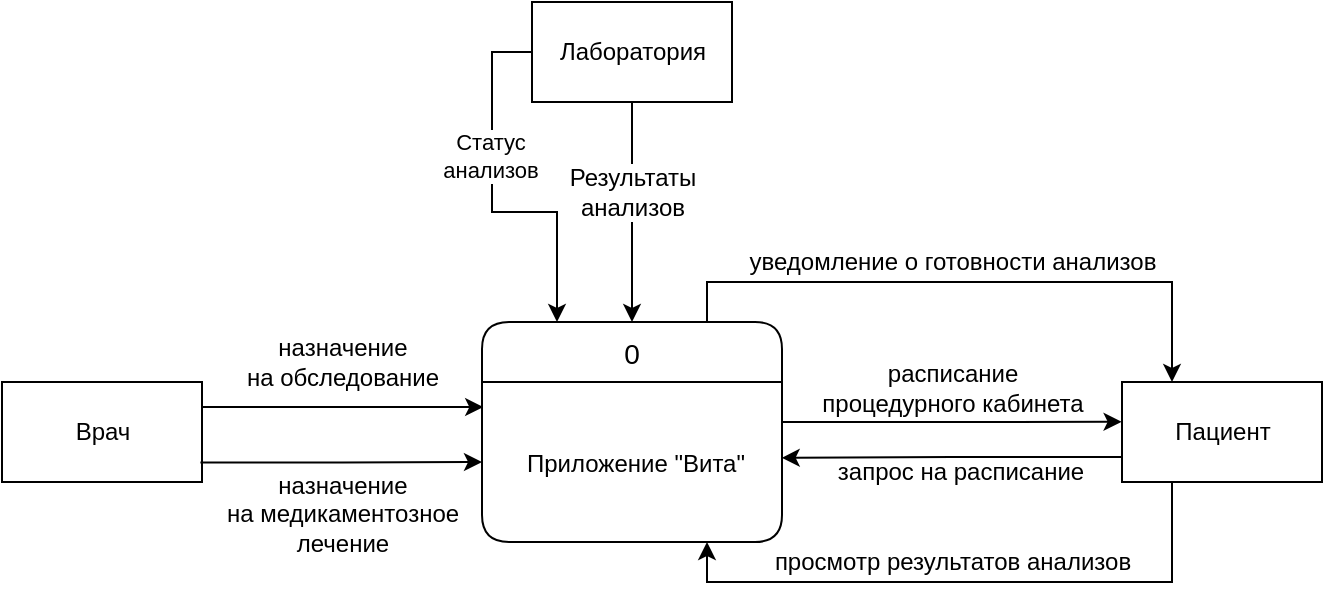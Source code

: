 <mxfile version="20.8.3" type="google" pages="2"><diagram id="FZimzOWbiY0pmrnXrLaN" name="DFD контекстная"><mxGraphModel grid="1" page="1" gridSize="10" guides="1" tooltips="1" connect="1" arrows="1" fold="1" pageScale="1" pageWidth="827" pageHeight="1169" math="0" shadow="0"><root><mxCell id="0"/><mxCell id="1" parent="0"/><mxCell id="RU-TVPNNqWl3OJB07chf-4" style="edgeStyle=orthogonalEdgeStyle;rounded=0;orthogonalLoop=1;jettySize=auto;html=1;exitX=1;exitY=0.25;exitDx=0;exitDy=0;entryX=0.004;entryY=0.157;entryDx=0;entryDy=0;entryPerimeter=0;" edge="1" parent="1" source="komNeLyyzliTDDAAMzvB-3" target="rhUK0AfXt017CsrgmApv-2"><mxGeometry relative="1" as="geometry"/></mxCell><mxCell id="komNeLyyzliTDDAAMzvB-3" value="Врач" style="html=1;dashed=0;whitespace=wrap;" vertex="1" parent="1"><mxGeometry x="90" y="-850" width="100" height="50" as="geometry"/></mxCell><mxCell id="RU-TVPNNqWl3OJB07chf-19" style="edgeStyle=orthogonalEdgeStyle;rounded=0;orthogonalLoop=1;jettySize=auto;html=1;exitX=0.5;exitY=1;exitDx=0;exitDy=0;entryX=0.5;entryY=0;entryDx=0;entryDy=0;" edge="1" parent="1" source="komNeLyyzliTDDAAMzvB-4" target="rhUK0AfXt017CsrgmApv-1"><mxGeometry relative="1" as="geometry"/></mxCell><mxCell id="qAJvGI7rFDdZyx1vnWUo-1" style="edgeStyle=orthogonalEdgeStyle;rounded=0;orthogonalLoop=1;jettySize=auto;html=1;exitX=0;exitY=0.5;exitDx=0;exitDy=0;entryX=0.25;entryY=0;entryDx=0;entryDy=0;" edge="1" parent="1" source="komNeLyyzliTDDAAMzvB-4" target="rhUK0AfXt017CsrgmApv-1"><mxGeometry relative="1" as="geometry"/></mxCell><mxCell id="qAJvGI7rFDdZyx1vnWUo-2" value="Статус&lt;br&gt;анализов" style="edgeLabel;html=1;align=center;verticalAlign=middle;resizable=0;points=[];" connectable="0" vertex="1" parent="qAJvGI7rFDdZyx1vnWUo-1"><mxGeometry x="-0.236" y="-1" relative="1" as="geometry"><mxPoint as="offset"/></mxGeometry></mxCell><mxCell id="komNeLyyzliTDDAAMzvB-4" value="Лаборатория" style="html=1;dashed=0;whitespace=wrap;" vertex="1" parent="1"><mxGeometry x="355" y="-1040" width="100" height="50" as="geometry"/></mxCell><mxCell id="RU-TVPNNqWl3OJB07chf-8" style="edgeStyle=orthogonalEdgeStyle;rounded=0;orthogonalLoop=1;jettySize=auto;html=1;exitX=0;exitY=0.75;exitDx=0;exitDy=0;entryX=0.999;entryY=0.474;entryDx=0;entryDy=0;entryPerimeter=0;" edge="1" parent="1" source="komNeLyyzliTDDAAMzvB-5" target="rhUK0AfXt017CsrgmApv-2"><mxGeometry relative="1" as="geometry"/></mxCell><mxCell id="RU-TVPNNqWl3OJB07chf-13" style="edgeStyle=orthogonalEdgeStyle;rounded=0;orthogonalLoop=1;jettySize=auto;html=1;exitX=0.25;exitY=1;exitDx=0;exitDy=0;entryX=0.75;entryY=1;entryDx=0;entryDy=0;" edge="1" parent="1" source="komNeLyyzliTDDAAMzvB-5" target="rhUK0AfXt017CsrgmApv-2"><mxGeometry relative="1" as="geometry"/></mxCell><mxCell id="komNeLyyzliTDDAAMzvB-5" value="Пациент" style="html=1;dashed=0;whitespace=wrap;" vertex="1" parent="1"><mxGeometry x="650" y="-850" width="100" height="50" as="geometry"/></mxCell><mxCell id="RU-TVPNNqWl3OJB07chf-15" style="edgeStyle=orthogonalEdgeStyle;rounded=0;orthogonalLoop=1;jettySize=auto;html=1;exitX=0.75;exitY=0;exitDx=0;exitDy=0;entryX=0.25;entryY=0;entryDx=0;entryDy=0;" edge="1" parent="1" source="rhUK0AfXt017CsrgmApv-1" target="komNeLyyzliTDDAAMzvB-5"><mxGeometry relative="1" as="geometry"/></mxCell><mxCell id="rhUK0AfXt017CsrgmApv-1" value="0" style="swimlane;childLayout=stackLayout;horizontal=1;startSize=30;horizontalStack=0;rounded=1;fontSize=14;fontStyle=0;strokeWidth=1;resizeParent=0;resizeLast=1;shadow=0;dashed=0;align=center;fillColor=#FFFFFF;" vertex="1" parent="1"><mxGeometry x="330" y="-880" width="150" height="110" as="geometry"/></mxCell><mxCell id="rhUK0AfXt017CsrgmApv-2" value="Приложение &quot;Вита&quot;" style="align=center;strokeColor=none;fillColor=none;spacingLeft=4;fontSize=12;verticalAlign=middle;resizable=0;rotatable=0;part=1;" vertex="1" parent="rhUK0AfXt017CsrgmApv-1"><mxGeometry y="30" width="150" height="80" as="geometry"/></mxCell><mxCell id="RU-TVPNNqWl3OJB07chf-6" style="edgeStyle=orthogonalEdgeStyle;rounded=0;orthogonalLoop=1;jettySize=auto;html=1;exitX=0.992;exitY=0.805;exitDx=0;exitDy=0;entryX=0;entryY=0.5;entryDx=0;entryDy=0;exitPerimeter=0;" edge="1" parent="1" source="komNeLyyzliTDDAAMzvB-3" target="rhUK0AfXt017CsrgmApv-2"><mxGeometry relative="1" as="geometry"/></mxCell><mxCell id="RU-TVPNNqWl3OJB07chf-9" style="edgeStyle=orthogonalEdgeStyle;rounded=0;orthogonalLoop=1;jettySize=auto;html=1;exitX=1;exitY=0.25;exitDx=0;exitDy=0;entryX=-0.002;entryY=0.398;entryDx=0;entryDy=0;entryPerimeter=0;" edge="1" parent="1" source="rhUK0AfXt017CsrgmApv-2" target="komNeLyyzliTDDAAMzvB-5"><mxGeometry relative="1" as="geometry"/></mxCell><mxCell id="RU-TVPNNqWl3OJB07chf-11" value="запрос на расписание" style="text;html=1;align=center;verticalAlign=middle;resizable=0;points=[];autosize=1;strokeColor=none;fillColor=none;" vertex="1" parent="1"><mxGeometry x="494" y="-820" width="150" height="30" as="geometry"/></mxCell><mxCell id="RU-TVPNNqWl3OJB07chf-12" value="расписание&lt;br&gt;процедурного кабинета" style="text;html=1;align=center;verticalAlign=middle;resizable=0;points=[];autosize=1;strokeColor=none;fillColor=none;" vertex="1" parent="1"><mxGeometry x="490" y="-867" width="150" height="40" as="geometry"/></mxCell><mxCell id="RU-TVPNNqWl3OJB07chf-14" value="просмотр результатов анализов" style="text;html=1;align=center;verticalAlign=middle;resizable=0;points=[];autosize=1;strokeColor=none;fillColor=none;" vertex="1" parent="1"><mxGeometry x="465" y="-775" width="200" height="30" as="geometry"/></mxCell><mxCell id="RU-TVPNNqWl3OJB07chf-16" value="уведомление о готовности анализов" style="text;html=1;align=center;verticalAlign=middle;resizable=0;points=[];autosize=1;strokeColor=none;fillColor=none;" vertex="1" parent="1"><mxGeometry x="450" y="-925" width="230" height="30" as="geometry"/></mxCell><mxCell id="RU-TVPNNqWl3OJB07chf-17" value="Результаты&lt;br&gt;анализов" style="text;html=1;align=center;verticalAlign=middle;resizable=0;points=[];autosize=1;strokeColor=none;fillColor=none;labelBackgroundColor=default;" vertex="1" parent="1"><mxGeometry x="360" y="-965" width="90" height="40" as="geometry"/></mxCell><mxCell id="RU-TVPNNqWl3OJB07chf-20" value="назначение&lt;br&gt;на обследование" style="text;html=1;align=center;verticalAlign=middle;resizable=0;points=[];autosize=1;strokeColor=none;fillColor=none;" vertex="1" parent="1"><mxGeometry x="200" y="-880" width="120" height="40" as="geometry"/></mxCell><mxCell id="RU-TVPNNqWl3OJB07chf-21" value="назначение&lt;br&gt;на медикаментозное&lt;br&gt;лечение" style="text;html=1;align=center;verticalAlign=middle;resizable=0;points=[];autosize=1;strokeColor=none;fillColor=none;" vertex="1" parent="1"><mxGeometry x="190" y="-814" width="140" height="60" as="geometry"/></mxCell></root></mxGraphModel></diagram><diagram id="5hfhekeH1kYWlCb4wukP" name="DFD логические"><mxGraphModel grid="1" page="1" gridSize="10" guides="1" tooltips="1" connect="1" arrows="1" fold="1" pageScale="1" pageWidth="827" pageHeight="1169" math="0" shadow="0"><root><mxCell id="0"/><mxCell id="1" parent="0"/><mxCell id="XAUNoU0ry3f5EZz99u9u-22" style="edgeStyle=orthogonalEdgeStyle;rounded=0;orthogonalLoop=1;jettySize=auto;html=1;exitX=0.25;exitY=1;exitDx=0;exitDy=0;entryX=1;entryY=0.25;entryDx=0;entryDy=0;fontSize=10;startArrow=none;startFill=0;" edge="1" parent="1" source="a9Sl7O8uez9xCAdCzFx1-50" target="TyFQIvKSNbhwDLeUT2OL-1"><mxGeometry relative="1" as="geometry"/></mxCell><mxCell id="ZBP5Z6lvCJidB1eb_-PR-6" value="сдача анализов" style="edgeLabel;html=1;align=center;verticalAlign=middle;resizable=0;points=[];" connectable="0" vertex="1" parent="XAUNoU0ry3f5EZz99u9u-22"><mxGeometry x="-0.017" y="-1" relative="1" as="geometry"><mxPoint as="offset"/></mxGeometry></mxCell><mxCell id="a9Sl7O8uez9xCAdCzFx1-50" value="Пациент" style="html=1;fontSize=11;" vertex="1" parent="1"><mxGeometry x="594" y="-982" width="110" height="50" as="geometry"/></mxCell><mxCell id="XAUNoU0ry3f5EZz99u9u-19" style="edgeStyle=orthogonalEdgeStyle;rounded=0;orthogonalLoop=1;jettySize=auto;html=1;exitX=0.5;exitY=1;exitDx=0;exitDy=0;entryX=0.5;entryY=0;entryDx=0;entryDy=0;fontSize=10;startArrow=none;startFill=0;" edge="1" parent="1" source="a9Sl7O8uez9xCAdCzFx1-51" target="TyFQIvKSNbhwDLeUT2OL-1"><mxGeometry relative="1" as="geometry"/></mxCell><mxCell id="a9Sl7O8uez9xCAdCzFx1-51" value="Врач" style="html=1;fontSize=11;" vertex="1" parent="1"><mxGeometry x="304" y="-1092" width="110" height="50" as="geometry"/></mxCell><mxCell id="a9Sl7O8uez9xCAdCzFx1-52" value="Пациент" style="html=1;fontSize=11;" vertex="1" parent="1"><mxGeometry x="164" y="-437" width="110" height="50" as="geometry"/></mxCell><mxCell id="XAUNoU0ry3f5EZz99u9u-31" style="edgeStyle=orthogonalEdgeStyle;rounded=0;orthogonalLoop=1;jettySize=auto;html=1;exitX=0.75;exitY=1;exitDx=0;exitDy=0;entryX=1;entryY=0.5;entryDx=0;entryDy=0;fontSize=10;startArrow=none;startFill=0;" edge="1" parent="1" source="a9Sl7O8uez9xCAdCzFx1-53" target="jfRJq12P8PdNFq7zpwv4-2"><mxGeometry relative="1" as="geometry"/></mxCell><mxCell id="a9Sl7O8uez9xCAdCzFx1-53" value="Врач" style="html=1;fontSize=11;" vertex="1" parent="1"><mxGeometry x="564" y="-437" width="110" height="50" as="geometry"/></mxCell><mxCell id="ZBP5Z6lvCJidB1eb_-PR-11" style="edgeStyle=orthogonalEdgeStyle;rounded=0;orthogonalLoop=1;jettySize=auto;html=1;exitX=0;exitY=0.75;exitDx=0;exitDy=0;entryX=0.25;entryY=1;entryDx=0;entryDy=0;" edge="1" parent="1" source="a9Sl7O8uez9xCAdCzFx1-55" target="TyFQIvKSNbhwDLeUT2OL-2"><mxGeometry relative="1" as="geometry"/></mxCell><mxCell id="ZBP5Z6lvCJidB1eb_-PR-12" value="результаты&lt;br&gt;анализов" style="edgeLabel;html=1;align=center;verticalAlign=middle;resizable=0;points=[];" connectable="0" vertex="1" parent="ZBP5Z6lvCJidB1eb_-PR-11"><mxGeometry x="-0.039" relative="1" as="geometry"><mxPoint as="offset"/></mxGeometry></mxCell><mxCell id="ZBP5Z6lvCJidB1eb_-PR-13" style="edgeStyle=orthogonalEdgeStyle;rounded=0;orthogonalLoop=1;jettySize=auto;html=1;exitX=0;exitY=0.5;exitDx=0;exitDy=0;entryX=0.5;entryY=1;entryDx=0;entryDy=0;" edge="1" parent="1" source="a9Sl7O8uez9xCAdCzFx1-55" target="TyFQIvKSNbhwDLeUT2OL-2"><mxGeometry relative="1" as="geometry"/></mxCell><mxCell id="ZBP5Z6lvCJidB1eb_-PR-14" value="статус&lt;br&gt;анализов" style="edgeLabel;html=1;align=center;verticalAlign=middle;resizable=0;points=[];" connectable="0" vertex="1" parent="ZBP5Z6lvCJidB1eb_-PR-13"><mxGeometry x="0.106" y="-1" relative="1" as="geometry"><mxPoint as="offset"/></mxGeometry></mxCell><mxCell id="a9Sl7O8uez9xCAdCzFx1-55" value="Лаборатория" style="html=1;fontSize=11;" vertex="1" parent="1"><mxGeometry x="424" y="-652" width="110" height="50" as="geometry"/></mxCell><mxCell id="TyFQIvKSNbhwDLeUT2OL-1" value="1" style="swimlane;childLayout=stackLayout;horizontal=1;startSize=30;horizontalStack=0;rounded=1;fontSize=14;fontStyle=0;strokeWidth=1;resizeParent=0;resizeLast=1;shadow=0;dashed=0;align=center;fillColor=#FFFFFF;" vertex="1" parent="1"><mxGeometry x="284" y="-922" width="150" height="110" as="geometry"/></mxCell><mxCell id="TyFQIvKSNbhwDLeUT2OL-2" value="Пройти обследование" style="align=center;strokeColor=none;fillColor=none;spacingLeft=4;fontSize=12;verticalAlign=middle;resizable=0;rotatable=0;part=1;" vertex="1" parent="TyFQIvKSNbhwDLeUT2OL-1"><mxGeometry y="30" width="150" height="80" as="geometry"/></mxCell><mxCell id="XAUNoU0ry3f5EZz99u9u-35" style="edgeStyle=orthogonalEdgeStyle;rounded=0;orthogonalLoop=1;jettySize=auto;html=1;exitX=0.75;exitY=0;exitDx=0;exitDy=0;entryX=0.436;entryY=0.875;entryDx=0;entryDy=0;entryPerimeter=0;fontSize=10;startArrow=classic;startFill=1;endArrow=classic;endFill=1;" edge="1" parent="1"><mxGeometry relative="1" as="geometry"><mxPoint x="454.5" y="-307" as="sourcePoint"/><mxPoint x="454.96" y="-397" as="targetPoint"/><Array as="points"><mxPoint x="454" y="-332"/><mxPoint x="454" y="-332"/></Array></mxGeometry></mxCell><mxCell id="ZBP5Z6lvCJidB1eb_-PR-38" value="назначения" style="edgeLabel;html=1;align=center;verticalAlign=middle;resizable=0;points=[];" connectable="0" vertex="1" parent="XAUNoU0ry3f5EZz99u9u-35"><mxGeometry x="-0.025" y="1" relative="1" as="geometry"><mxPoint as="offset"/></mxGeometry></mxCell><mxCell id="jfRJq12P8PdNFq7zpwv4-1" value="2" style="swimlane;childLayout=stackLayout;horizontal=1;startSize=30;horizontalStack=0;rounded=1;fontSize=14;fontStyle=0;strokeWidth=1;resizeParent=0;resizeLast=1;shadow=0;dashed=0;align=center;fillColor=#FFFFFF;" vertex="1" parent="1"><mxGeometry x="354" y="-307" width="150" height="110" as="geometry"/></mxCell><mxCell id="jfRJq12P8PdNFq7zpwv4-2" value="Пройти&#10;медикаментозное &#10;лечение" style="align=center;strokeColor=none;fillColor=none;spacingLeft=4;fontSize=12;verticalAlign=middle;resizable=0;rotatable=0;part=1;" vertex="1" parent="jfRJq12P8PdNFq7zpwv4-1"><mxGeometry y="30" width="150" height="80" as="geometry"/></mxCell><mxCell id="XAUNoU0ry3f5EZz99u9u-4" value="D2" style="html=1;dashed=0;whitespace=wrap;shape=mxgraph.dfd.dataStoreID;align=left;spacingLeft=3;points=[[0,0],[0.5,0],[1,0],[0,0.5],[1,0.5],[0,1],[0.5,1],[1,1]];labelBackgroundColor=default;" vertex="1" parent="1"><mxGeometry x="128" y="-787" width="100" height="30" as="geometry"/></mxCell><mxCell id="XAUNoU0ry3f5EZz99u9u-5" value="Результаты&lt;br&gt;анализов" style="text;html=1;align=center;verticalAlign=middle;resizable=0;points=[];autosize=1;strokeColor=none;fillColor=none;fontSize=10;" vertex="1" parent="1"><mxGeometry x="154" y="-792" width="80" height="40" as="geometry"/></mxCell><mxCell id="XAUNoU0ry3f5EZz99u9u-13" value="" style="edgeStyle=orthogonalEdgeStyle;rounded=0;orthogonalLoop=1;jettySize=auto;html=1;entryX=0.631;entryY=-0.008;entryDx=0;entryDy=0;fontSize=10;endArrow=classic;startArrow=classic;startFill=1;entryPerimeter=0;endFill=1;exitX=0;exitY=0.5;exitDx=0;exitDy=0;" edge="1" parent="1" source="TyFQIvKSNbhwDLeUT2OL-2" target="XAUNoU0ry3f5EZz99u9u-5"><mxGeometry relative="1" as="geometry"><mxPoint x="434" y="-852" as="sourcePoint"/><mxPoint x="554.48" y="-747.32" as="targetPoint"/><Array as="points"><mxPoint x="205" y="-852"/></Array></mxGeometry></mxCell><mxCell id="ZBP5Z6lvCJidB1eb_-PR-8" value="&lt;span style=&quot;font-size: 10px;&quot;&gt;результаты&lt;/span&gt;&lt;br style=&quot;border-color: var(--border-color); font-size: 10px;&quot;&gt;&lt;span style=&quot;font-size: 10px;&quot;&gt;анализов&lt;/span&gt;" style="edgeLabel;html=1;align=center;verticalAlign=middle;resizable=0;points=[];" connectable="0" vertex="1" parent="XAUNoU0ry3f5EZz99u9u-13"><mxGeometry x="-0.132" y="2" relative="1" as="geometry"><mxPoint x="10" as="offset"/></mxGeometry></mxCell><mxCell id="XAUNoU0ry3f5EZz99u9u-17" value="назначение&lt;br&gt;на обследование" style="text;html=1;align=center;verticalAlign=middle;resizable=0;points=[];autosize=1;strokeColor=none;fillColor=none;fontSize=10;labelBackgroundColor=default;" vertex="1" parent="1"><mxGeometry x="309" y="-1032" width="100" height="40" as="geometry"/></mxCell><mxCell id="XAUNoU0ry3f5EZz99u9u-24" style="edgeStyle=orthogonalEdgeStyle;rounded=0;orthogonalLoop=1;jettySize=auto;html=1;exitX=0.75;exitY=1;exitDx=0;exitDy=0;entryX=0;entryY=0.25;entryDx=0;entryDy=0;fontSize=10;startArrow=none;startFill=0;" edge="1" parent="1" source="TyFQIvKSNbhwDLeUT2OL-2" target="a9Sl7O8uez9xCAdCzFx1-55"><mxGeometry relative="1" as="geometry"/></mxCell><mxCell id="XAUNoU0ry3f5EZz99u9u-25" value="сдача&lt;br&gt;анализов" style="text;html=1;align=center;verticalAlign=middle;resizable=0;points=[];autosize=1;strokeColor=none;fillColor=none;fontSize=10;labelBackgroundColor=default;" vertex="1" parent="1"><mxGeometry x="359" y="-767" width="70" height="40" as="geometry"/></mxCell><mxCell id="XAUNoU0ry3f5EZz99u9u-26" style="edgeStyle=orthogonalEdgeStyle;rounded=0;orthogonalLoop=1;jettySize=auto;html=1;exitX=0.5;exitY=1;exitDx=0;exitDy=0;fontSize=10;startArrow=none;startFill=0;" edge="1" parent="1" source="a9Sl7O8uez9xCAdCzFx1-53" target="a9Sl7O8uez9xCAdCzFx1-53"><mxGeometry relative="1" as="geometry"/></mxCell><mxCell id="XAUNoU0ry3f5EZz99u9u-27" value="D2" style="html=1;dashed=0;whitespace=wrap;shape=mxgraph.dfd.dataStoreID;align=left;spacingLeft=3;points=[[0,0],[0.5,0],[1,0],[0,0.5],[1,0.5],[0,1],[0.5,1],[1,1]];labelBackgroundColor=default;fontSize=10;" vertex="1" parent="1"><mxGeometry x="394" y="-427" width="100" height="30" as="geometry"/></mxCell><mxCell id="XAUNoU0ry3f5EZz99u9u-28" value="Медикаментозные&lt;br&gt;назначения" style="text;html=1;align=center;verticalAlign=middle;resizable=0;points=[];autosize=1;strokeColor=none;fillColor=none;fontSize=10;" vertex="1" parent="1"><mxGeometry x="419" y="-432" width="110" height="40" as="geometry"/></mxCell><mxCell id="XAUNoU0ry3f5EZz99u9u-36" style="edgeStyle=orthogonalEdgeStyle;rounded=0;orthogonalLoop=1;jettySize=auto;html=1;exitX=0.471;exitY=1;exitDx=0;exitDy=0;entryX=0;entryY=0.5;entryDx=0;entryDy=0;fontSize=10;startArrow=none;startFill=1;endArrow=none;endFill=0;exitPerimeter=0;" edge="1" parent="1" source="XAUNoU0ry3f5EZz99u9u-37" target="jfRJq12P8PdNFq7zpwv4-2"><mxGeometry relative="1" as="geometry"/></mxCell><mxCell id="XAUNoU0ry3f5EZz99u9u-37" value="назначения" style="text;html=1;align=center;verticalAlign=middle;resizable=0;points=[];autosize=1;strokeColor=none;fillColor=none;fontSize=10;labelBackgroundColor=default;" vertex="1" parent="1"><mxGeometry x="154" y="-307" width="80" height="30" as="geometry"/></mxCell><mxCell id="XAUNoU0ry3f5EZz99u9u-38" value="" style="edgeStyle=orthogonalEdgeStyle;rounded=0;orthogonalLoop=1;jettySize=auto;html=1;exitX=0.25;exitY=1;exitDx=0;exitDy=0;fontSize=10;startArrow=classic;startFill=1;endArrow=none;endFill=0;" edge="1" parent="1" source="a9Sl7O8uez9xCAdCzFx1-52"><mxGeometry relative="1" as="geometry"><mxPoint x="191.5" y="-387" as="sourcePoint"/><mxPoint x="192" y="-302" as="targetPoint"/><Array as="points"><mxPoint x="192" y="-302"/></Array></mxGeometry></mxCell><mxCell id="XAUNoU0ry3f5EZz99u9u-39" value="назначения" style="text;html=1;align=center;verticalAlign=middle;resizable=0;points=[];autosize=1;strokeColor=none;fillColor=none;fontSize=10;labelBackgroundColor=default;" vertex="1" parent="1"><mxGeometry x="604" y="-327" width="80" height="30" as="geometry"/></mxCell><mxCell id="ZBP5Z6lvCJidB1eb_-PR-4" style="edgeStyle=orthogonalEdgeStyle;rounded=0;orthogonalLoop=1;jettySize=auto;html=1;exitX=1;exitY=0.25;exitDx=0;exitDy=0;entryX=0.75;entryY=1;entryDx=0;entryDy=0;" edge="1" parent="1" source="TyFQIvKSNbhwDLeUT2OL-2" target="a9Sl7O8uez9xCAdCzFx1-50"><mxGeometry relative="1" as="geometry"/></mxCell><mxCell id="ZBP5Z6lvCJidB1eb_-PR-5" value="назначения" style="edgeLabel;html=1;align=center;verticalAlign=middle;resizable=0;points=[];" connectable="0" vertex="1" parent="ZBP5Z6lvCJidB1eb_-PR-4"><mxGeometry x="0.021" y="1" relative="1" as="geometry"><mxPoint as="offset"/></mxGeometry></mxCell><mxCell id="ZBP5Z6lvCJidB1eb_-PR-15" value="D1" style="html=1;dashed=0;whitespace=wrap;shape=mxgraph.dfd.dataStoreID;align=left;spacingLeft=3;points=[[0,0],[0.5,0],[1,0],[0,0.5],[1,0.5],[0,1],[0.5,1],[1,1]];labelBackgroundColor=default;" vertex="1" parent="1"><mxGeometry x="554" y="-772" width="100" height="30" as="geometry"/></mxCell><mxCell id="ZBP5Z6lvCJidB1eb_-PR-16" value="Пациенты" style="text;html=1;align=center;verticalAlign=middle;resizable=0;points=[];autosize=1;strokeColor=none;fillColor=none;fontSize=10;" vertex="1" parent="1"><mxGeometry x="582" y="-771" width="70" height="30" as="geometry"/></mxCell><mxCell id="ZBP5Z6lvCJidB1eb_-PR-17" value="D3" style="html=1;dashed=0;whitespace=wrap;shape=mxgraph.dfd.dataStoreID;align=left;spacingLeft=3;points=[[0,0],[0.5,0],[1,0],[0,0.5],[1,0.5],[0,1],[0.5,1],[1,1]];labelBackgroundColor=default;" vertex="1" parent="1"><mxGeometry x="126.5" y="-1038" width="100" height="30" as="geometry"/></mxCell><mxCell id="ZBP5Z6lvCJidB1eb_-PR-18" value="Расписание" style="text;html=1;align=center;verticalAlign=middle;resizable=0;points=[];autosize=1;strokeColor=none;fillColor=none;fontSize=10;" vertex="1" parent="1"><mxGeometry x="149.5" y="-1037" width="80" height="30" as="geometry"/></mxCell><mxCell id="ZBP5Z6lvCJidB1eb_-PR-19" style="edgeStyle=orthogonalEdgeStyle;rounded=0;orthogonalLoop=1;jettySize=auto;html=1;exitX=1;exitY=0.75;exitDx=0;exitDy=0;entryX=0.102;entryY=-0.107;entryDx=0;entryDy=0;entryPerimeter=0;startArrow=classic;startFill=1;" edge="1" parent="1" source="TyFQIvKSNbhwDLeUT2OL-2" target="ZBP5Z6lvCJidB1eb_-PR-15"><mxGeometry relative="1" as="geometry"/></mxCell><mxCell id="ZBP5Z6lvCJidB1eb_-PR-21" value="данные пациента" style="edgeLabel;html=1;align=center;verticalAlign=middle;resizable=0;points=[];" connectable="0" vertex="1" parent="ZBP5Z6lvCJidB1eb_-PR-19"><mxGeometry x="-0.181" y="-1" relative="1" as="geometry"><mxPoint y="-2" as="offset"/></mxGeometry></mxCell><mxCell id="ZBP5Z6lvCJidB1eb_-PR-24" style="edgeStyle=orthogonalEdgeStyle;rounded=0;orthogonalLoop=1;jettySize=auto;html=1;exitX=0;exitY=0.25;exitDx=0;exitDy=0;entryX=0.174;entryY=0.993;entryDx=0;entryDy=0;entryPerimeter=0;startArrow=classic;startFill=1;endArrow=none;endFill=0;" edge="1" parent="1" source="TyFQIvKSNbhwDLeUT2OL-2" target="ZBP5Z6lvCJidB1eb_-PR-18"><mxGeometry relative="1" as="geometry"/></mxCell><mxCell id="ZBP5Z6lvCJidB1eb_-PR-25" value="просмотр&lt;br&gt;расписания&lt;br&gt;процедурного&lt;br&gt;кабинета" style="edgeLabel;html=1;align=center;verticalAlign=middle;resizable=0;points=[];" connectable="0" vertex="1" parent="ZBP5Z6lvCJidB1eb_-PR-24"><mxGeometry x="0.184" y="1" relative="1" as="geometry"><mxPoint x="2" y="-50" as="offset"/></mxGeometry></mxCell><mxCell id="ZBP5Z6lvCJidB1eb_-PR-30" style="edgeStyle=orthogonalEdgeStyle;rounded=0;orthogonalLoop=1;jettySize=auto;html=1;exitX=0;exitY=0;exitDx=0;exitDy=0;entryX=0.804;entryY=1.073;entryDx=0;entryDy=0;entryPerimeter=0;startArrow=none;startFill=0;" edge="1" parent="1" source="TyFQIvKSNbhwDLeUT2OL-2" target="ZBP5Z6lvCJidB1eb_-PR-18"><mxGeometry relative="1" as="geometry"><Array as="points"><mxPoint x="214" y="-892"/></Array></mxGeometry></mxCell><mxCell id="ZBP5Z6lvCJidB1eb_-PR-31" value="выбор&lt;br&gt;клиники" style="edgeLabel;html=1;align=center;verticalAlign=middle;resizable=0;points=[];" connectable="0" vertex="1" parent="ZBP5Z6lvCJidB1eb_-PR-30"><mxGeometry x="0.049" y="-2" relative="1" as="geometry"><mxPoint as="offset"/></mxGeometry></mxCell><mxCell id="ZBP5Z6lvCJidB1eb_-PR-32" value="D1" style="html=1;dashed=0;whitespace=wrap;shape=mxgraph.dfd.dataStoreID;align=left;spacingLeft=3;points=[[0,0],[0.5,0],[1,0],[0,0.5],[1,0.5],[0,1],[0.5,1],[1,1]];labelBackgroundColor=default;" vertex="1" parent="1"><mxGeometry x="209" y="-92" width="100" height="30" as="geometry"/></mxCell><mxCell id="ZBP5Z6lvCJidB1eb_-PR-33" value="Пациенты" style="text;html=1;align=center;verticalAlign=middle;resizable=0;points=[];autosize=1;strokeColor=none;fillColor=none;fontSize=10;" vertex="1" parent="1"><mxGeometry x="237" y="-91" width="70" height="30" as="geometry"/></mxCell><mxCell id="ZBP5Z6lvCJidB1eb_-PR-34" style="edgeStyle=orthogonalEdgeStyle;rounded=0;orthogonalLoop=1;jettySize=auto;html=1;exitX=0.75;exitY=1;exitDx=0;exitDy=0;entryX=0.818;entryY=-0.049;entryDx=0;entryDy=0;entryPerimeter=0;startArrow=classic;startFill=1;endArrow=classic;endFill=1;" edge="1" parent="1"><mxGeometry relative="1" as="geometry"><mxPoint x="449.7" y="-197" as="sourcePoint"/><mxPoint x="274.0" y="-93.47" as="targetPoint"/><Array as="points"><mxPoint x="449.2" y="-132"/><mxPoint x="274.2" y="-132"/></Array></mxGeometry></mxCell><mxCell id="ZBP5Z6lvCJidB1eb_-PR-35" value="данные пациента" style="edgeLabel;html=1;align=center;verticalAlign=middle;resizable=0;points=[];" connectable="0" vertex="1" parent="ZBP5Z6lvCJidB1eb_-PR-34"><mxGeometry x="0.266" y="3" relative="1" as="geometry"><mxPoint x="-4" y="-3" as="offset"/></mxGeometry></mxCell></root></mxGraphModel></diagram></mxfile>